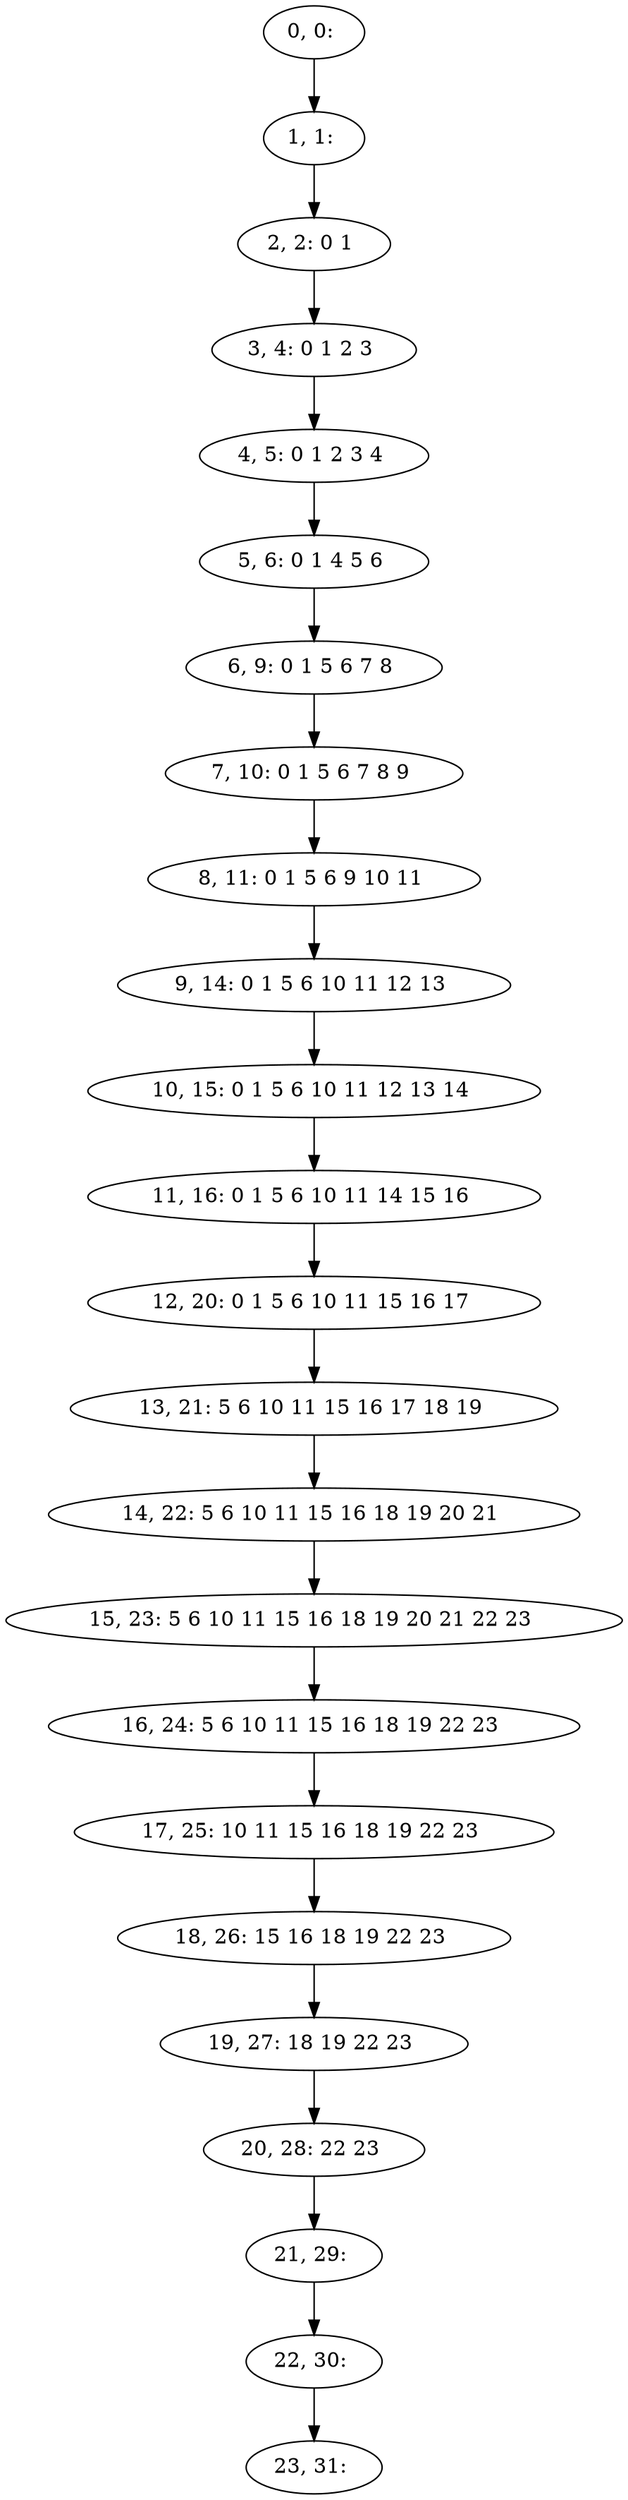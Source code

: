 digraph G {
0[label="0, 0: "];
1[label="1, 1: "];
2[label="2, 2: 0 1 "];
3[label="3, 4: 0 1 2 3 "];
4[label="4, 5: 0 1 2 3 4 "];
5[label="5, 6: 0 1 4 5 6 "];
6[label="6, 9: 0 1 5 6 7 8 "];
7[label="7, 10: 0 1 5 6 7 8 9 "];
8[label="8, 11: 0 1 5 6 9 10 11 "];
9[label="9, 14: 0 1 5 6 10 11 12 13 "];
10[label="10, 15: 0 1 5 6 10 11 12 13 14 "];
11[label="11, 16: 0 1 5 6 10 11 14 15 16 "];
12[label="12, 20: 0 1 5 6 10 11 15 16 17 "];
13[label="13, 21: 5 6 10 11 15 16 17 18 19 "];
14[label="14, 22: 5 6 10 11 15 16 18 19 20 21 "];
15[label="15, 23: 5 6 10 11 15 16 18 19 20 21 22 23 "];
16[label="16, 24: 5 6 10 11 15 16 18 19 22 23 "];
17[label="17, 25: 10 11 15 16 18 19 22 23 "];
18[label="18, 26: 15 16 18 19 22 23 "];
19[label="19, 27: 18 19 22 23 "];
20[label="20, 28: 22 23 "];
21[label="21, 29: "];
22[label="22, 30: "];
23[label="23, 31: "];
0->1 ;
1->2 ;
2->3 ;
3->4 ;
4->5 ;
5->6 ;
6->7 ;
7->8 ;
8->9 ;
9->10 ;
10->11 ;
11->12 ;
12->13 ;
13->14 ;
14->15 ;
15->16 ;
16->17 ;
17->18 ;
18->19 ;
19->20 ;
20->21 ;
21->22 ;
22->23 ;
}
